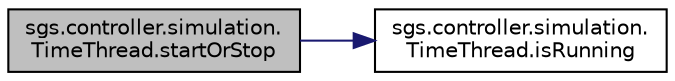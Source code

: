 digraph "sgs.controller.simulation.TimeThread.startOrStop"
{
  edge [fontname="Helvetica",fontsize="10",labelfontname="Helvetica",labelfontsize="10"];
  node [fontname="Helvetica",fontsize="10",shape=record];
  rankdir="LR";
  Node1 [label="sgs.controller.simulation.\lTimeThread.startOrStop",height=0.2,width=0.4,color="black", fillcolor="grey75", style="filled" fontcolor="black"];
  Node1 -> Node2 [color="midnightblue",fontsize="10",style="solid",fontname="Helvetica"];
  Node2 [label="sgs.controller.simulation.\lTimeThread.isRunning",height=0.2,width=0.4,color="black", fillcolor="white", style="filled",URL="$classsgs_1_1controller_1_1simulation_1_1_time_thread.html#a04e6331dad1da069f22536dadc26737d"];
}
